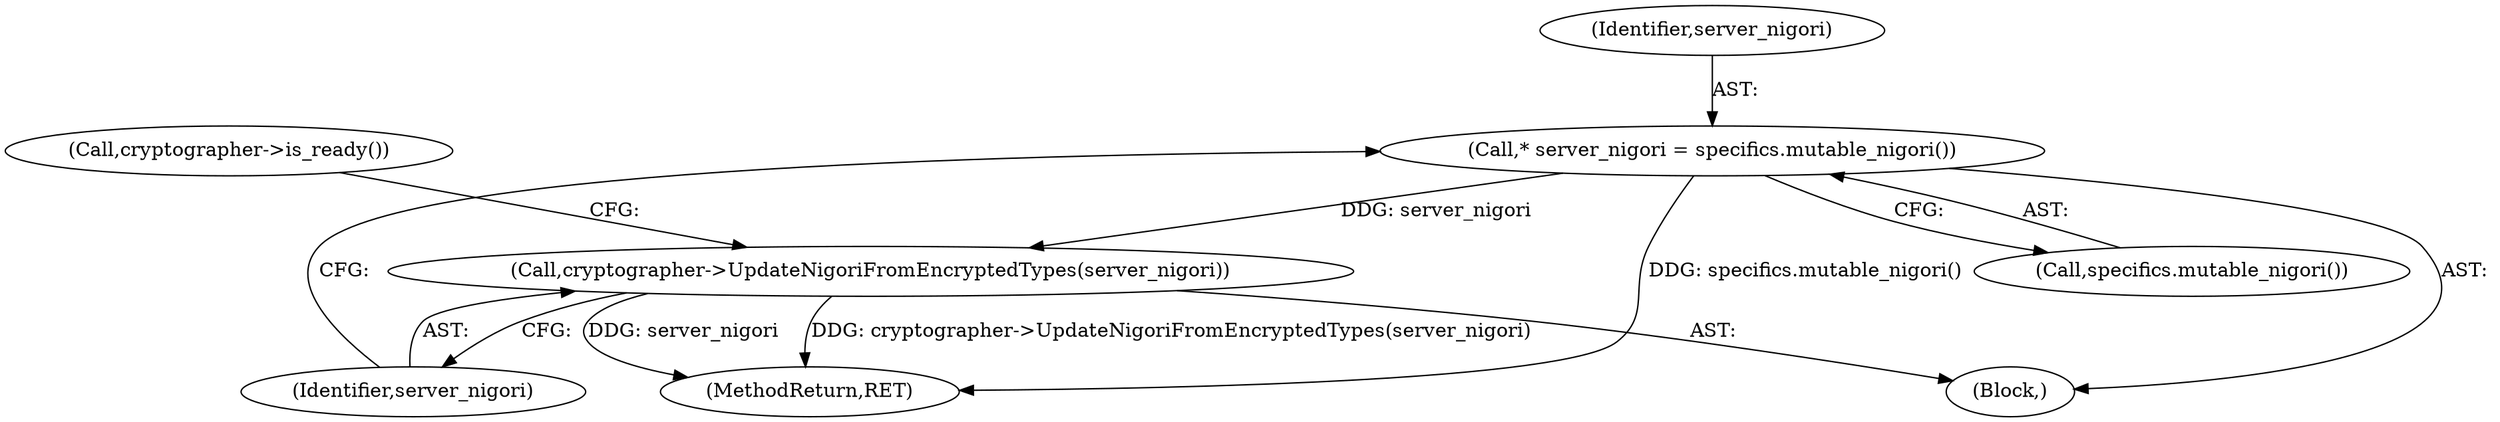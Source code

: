 digraph "0_Chrome_fcd3a7a671ecf2d5f46ea34787d27507a914d2f5_5@pointer" {
"1000303" [label="(Call,* server_nigori = specifics.mutable_nigori())"];
"1000306" [label="(Call,cryptographer->UpdateNigoriFromEncryptedTypes(server_nigori))"];
"1000309" [label="(Call,cryptographer->is_ready())"];
"1000517" [label="(MethodReturn,RET)"];
"1000307" [label="(Identifier,server_nigori)"];
"1000306" [label="(Call,cryptographer->UpdateNigoriFromEncryptedTypes(server_nigori))"];
"1000303" [label="(Call,* server_nigori = specifics.mutable_nigori())"];
"1000296" [label="(Block,)"];
"1000304" [label="(Identifier,server_nigori)"];
"1000305" [label="(Call,specifics.mutable_nigori())"];
"1000303" -> "1000296"  [label="AST: "];
"1000303" -> "1000305"  [label="CFG: "];
"1000304" -> "1000303"  [label="AST: "];
"1000305" -> "1000303"  [label="AST: "];
"1000307" -> "1000303"  [label="CFG: "];
"1000303" -> "1000517"  [label="DDG: specifics.mutable_nigori()"];
"1000303" -> "1000306"  [label="DDG: server_nigori"];
"1000306" -> "1000296"  [label="AST: "];
"1000306" -> "1000307"  [label="CFG: "];
"1000307" -> "1000306"  [label="AST: "];
"1000309" -> "1000306"  [label="CFG: "];
"1000306" -> "1000517"  [label="DDG: server_nigori"];
"1000306" -> "1000517"  [label="DDG: cryptographer->UpdateNigoriFromEncryptedTypes(server_nigori)"];
}
